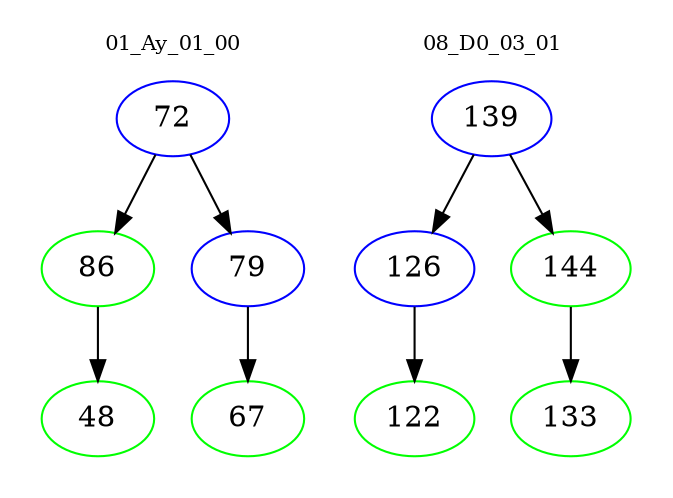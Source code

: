 digraph{
subgraph cluster_0 {
color = white
label = "01_Ay_01_00";
fontsize=10;
T0_72 [label="72", color="blue"]
T0_72 -> T0_86 [color="black"]
T0_86 [label="86", color="green"]
T0_86 -> T0_48 [color="black"]
T0_48 [label="48", color="green"]
T0_72 -> T0_79 [color="black"]
T0_79 [label="79", color="blue"]
T0_79 -> T0_67 [color="black"]
T0_67 [label="67", color="green"]
}
subgraph cluster_1 {
color = white
label = "08_D0_03_01";
fontsize=10;
T1_139 [label="139", color="blue"]
T1_139 -> T1_126 [color="black"]
T1_126 [label="126", color="blue"]
T1_126 -> T1_122 [color="black"]
T1_122 [label="122", color="green"]
T1_139 -> T1_144 [color="black"]
T1_144 [label="144", color="green"]
T1_144 -> T1_133 [color="black"]
T1_133 [label="133", color="green"]
}
}
